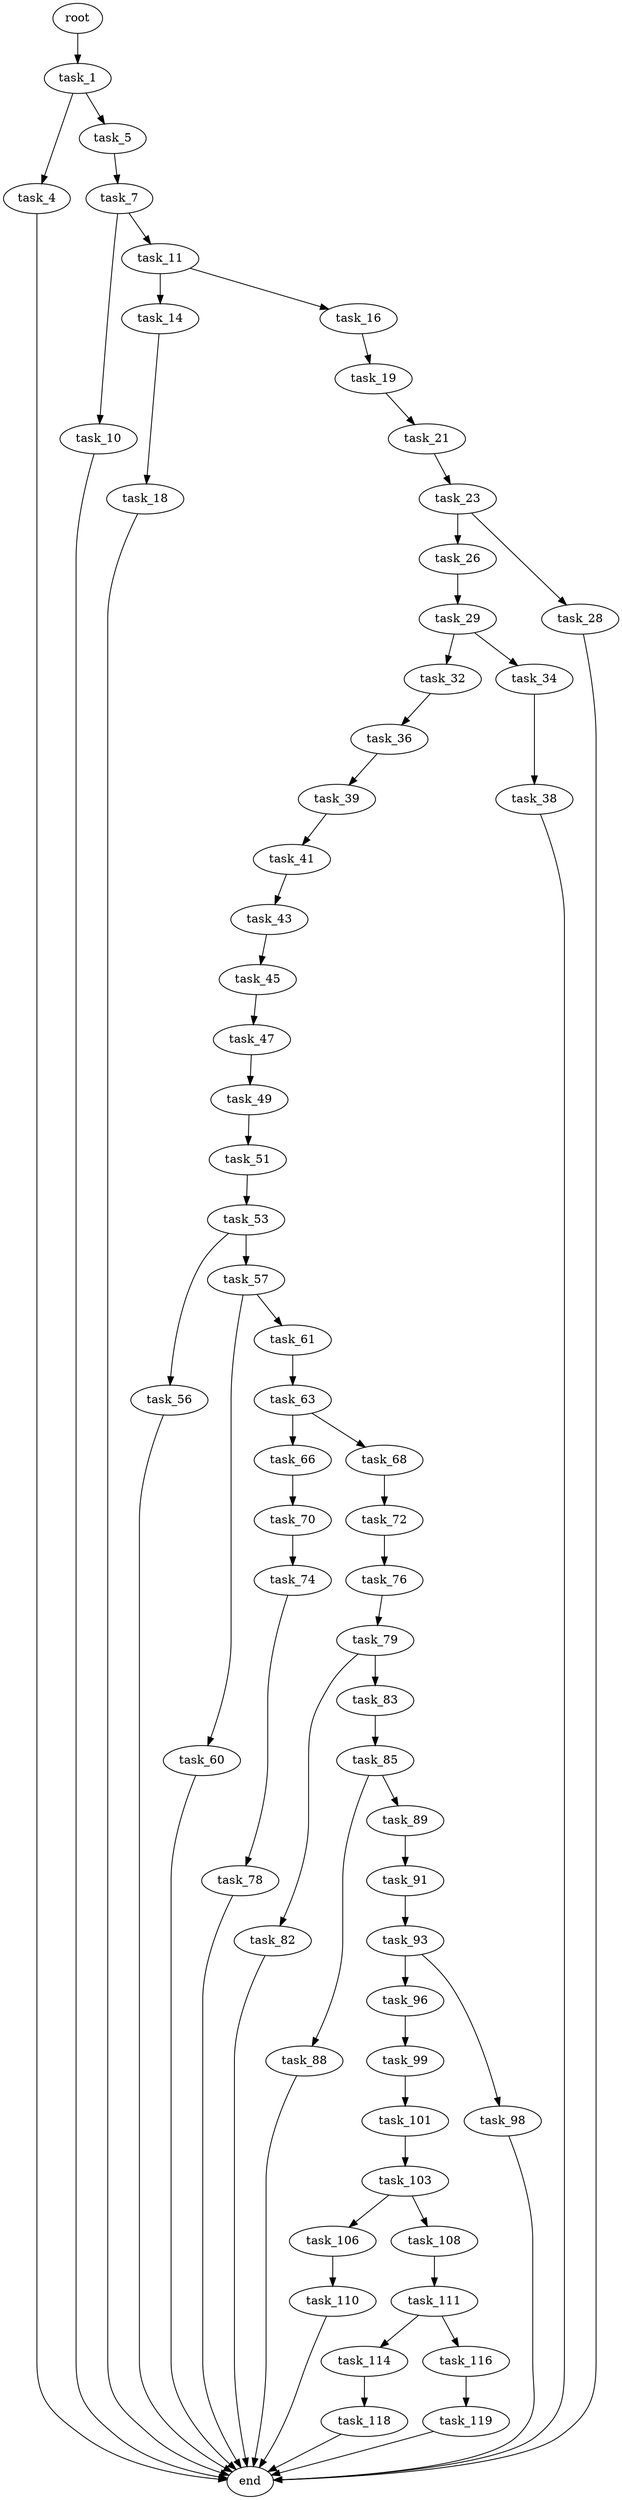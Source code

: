 digraph G {
  root [size="0.000000"];
  task_1 [size="739847094.000000"];
  task_4 [size="368293445632.000000"];
  task_5 [size="231610467192.000000"];
  end [size="0.000000"];
  task_7 [size="68719476736.000000"];
  task_10 [size="19938495700.000000"];
  task_11 [size="547228235112.000000"];
  task_14 [size="1073741824000.000000"];
  task_16 [size="175207081452.000000"];
  task_18 [size="120291422628.000000"];
  task_19 [size="31199781078.000000"];
  task_21 [size="68719476736.000000"];
  task_23 [size="4130601052.000000"];
  task_26 [size="782757789696.000000"];
  task_28 [size="247493232285.000000"];
  task_29 [size="68719476736.000000"];
  task_32 [size="28991029248.000000"];
  task_34 [size="8589934592.000000"];
  task_36 [size="1978767666.000000"];
  task_38 [size="231928233984.000000"];
  task_39 [size="739048159044.000000"];
  task_41 [size="96738205003.000000"];
  task_43 [size="122570770018.000000"];
  task_45 [size="35868612165.000000"];
  task_47 [size="28991029248.000000"];
  task_49 [size="134217728000.000000"];
  task_51 [size="11662625751.000000"];
  task_53 [size="476145006180.000000"];
  task_56 [size="26501322082.000000"];
  task_57 [size="1629110551.000000"];
  task_60 [size="45308418123.000000"];
  task_61 [size="12821181966.000000"];
  task_63 [size="134217728000.000000"];
  task_66 [size="116315229180.000000"];
  task_68 [size="269765678804.000000"];
  task_70 [size="3654477986.000000"];
  task_72 [size="101102356523.000000"];
  task_74 [size="28991029248.000000"];
  task_76 [size="641806612514.000000"];
  task_78 [size="13217268166.000000"];
  task_79 [size="165553888356.000000"];
  task_82 [size="128913960519.000000"];
  task_83 [size="28991029248.000000"];
  task_85 [size="20366234452.000000"];
  task_88 [size="28991029248.000000"];
  task_89 [size="18185967328.000000"];
  task_91 [size="180090974440.000000"];
  task_93 [size="242729051933.000000"];
  task_96 [size="27954397566.000000"];
  task_98 [size="1379836911.000000"];
  task_99 [size="11775206478.000000"];
  task_101 [size="3387442988.000000"];
  task_103 [size="368293445632.000000"];
  task_106 [size="549755813888.000000"];
  task_108 [size="46288329516.000000"];
  task_110 [size="196191357924.000000"];
  task_111 [size="23235586707.000000"];
  task_114 [size="1523575633.000000"];
  task_116 [size="38235232668.000000"];
  task_118 [size="265310848081.000000"];
  task_119 [size="27299985792.000000"];

  root -> task_1 [size="1.000000"];
  task_1 -> task_4 [size="75497472.000000"];
  task_1 -> task_5 [size="75497472.000000"];
  task_4 -> end [size="1.000000"];
  task_5 -> task_7 [size="536870912.000000"];
  task_7 -> task_10 [size="134217728.000000"];
  task_7 -> task_11 [size="134217728.000000"];
  task_10 -> end [size="1.000000"];
  task_11 -> task_14 [size="536870912.000000"];
  task_11 -> task_16 [size="536870912.000000"];
  task_14 -> task_18 [size="838860800.000000"];
  task_16 -> task_19 [size="209715200.000000"];
  task_18 -> end [size="1.000000"];
  task_19 -> task_21 [size="536870912.000000"];
  task_21 -> task_23 [size="134217728.000000"];
  task_23 -> task_26 [size="411041792.000000"];
  task_23 -> task_28 [size="411041792.000000"];
  task_26 -> task_29 [size="679477248.000000"];
  task_28 -> end [size="1.000000"];
  task_29 -> task_32 [size="134217728.000000"];
  task_29 -> task_34 [size="134217728.000000"];
  task_32 -> task_36 [size="75497472.000000"];
  task_34 -> task_38 [size="33554432.000000"];
  task_36 -> task_39 [size="33554432.000000"];
  task_38 -> end [size="1.000000"];
  task_39 -> task_41 [size="536870912.000000"];
  task_41 -> task_43 [size="75497472.000000"];
  task_43 -> task_45 [size="209715200.000000"];
  task_45 -> task_47 [size="679477248.000000"];
  task_47 -> task_49 [size="75497472.000000"];
  task_49 -> task_51 [size="209715200.000000"];
  task_51 -> task_53 [size="679477248.000000"];
  task_53 -> task_56 [size="679477248.000000"];
  task_53 -> task_57 [size="679477248.000000"];
  task_56 -> end [size="1.000000"];
  task_57 -> task_60 [size="33554432.000000"];
  task_57 -> task_61 [size="33554432.000000"];
  task_60 -> end [size="1.000000"];
  task_61 -> task_63 [size="411041792.000000"];
  task_63 -> task_66 [size="209715200.000000"];
  task_63 -> task_68 [size="209715200.000000"];
  task_66 -> task_70 [size="134217728.000000"];
  task_68 -> task_72 [size="679477248.000000"];
  task_70 -> task_74 [size="75497472.000000"];
  task_72 -> task_76 [size="75497472.000000"];
  task_74 -> task_78 [size="75497472.000000"];
  task_76 -> task_79 [size="838860800.000000"];
  task_78 -> end [size="1.000000"];
  task_79 -> task_82 [size="134217728.000000"];
  task_79 -> task_83 [size="134217728.000000"];
  task_82 -> end [size="1.000000"];
  task_83 -> task_85 [size="75497472.000000"];
  task_85 -> task_88 [size="33554432.000000"];
  task_85 -> task_89 [size="33554432.000000"];
  task_88 -> end [size="1.000000"];
  task_89 -> task_91 [size="536870912.000000"];
  task_91 -> task_93 [size="536870912.000000"];
  task_93 -> task_96 [size="209715200.000000"];
  task_93 -> task_98 [size="209715200.000000"];
  task_96 -> task_99 [size="536870912.000000"];
  task_98 -> end [size="1.000000"];
  task_99 -> task_101 [size="838860800.000000"];
  task_101 -> task_103 [size="209715200.000000"];
  task_103 -> task_106 [size="411041792.000000"];
  task_103 -> task_108 [size="411041792.000000"];
  task_106 -> task_110 [size="536870912.000000"];
  task_108 -> task_111 [size="33554432.000000"];
  task_110 -> end [size="1.000000"];
  task_111 -> task_114 [size="33554432.000000"];
  task_111 -> task_116 [size="33554432.000000"];
  task_114 -> task_118 [size="33554432.000000"];
  task_116 -> task_119 [size="134217728.000000"];
  task_118 -> end [size="1.000000"];
  task_119 -> end [size="1.000000"];
}
